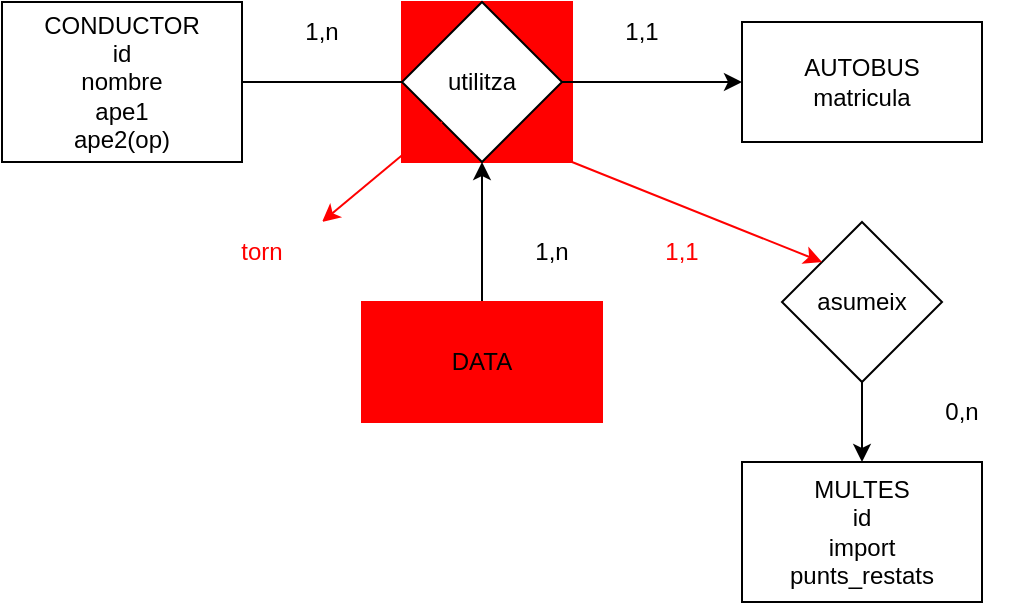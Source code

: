 <mxfile version="20.6.2" type="device"><diagram id="R2lEEEUBdFMjLlhIrx00" name="Page-1"><mxGraphModel dx="769" dy="815" grid="1" gridSize="10" guides="1" tooltips="1" connect="1" arrows="1" fold="1" page="1" pageScale="1" pageWidth="850" pageHeight="1100" math="0" shadow="0" extFonts="Permanent Marker^https://fonts.googleapis.com/css?family=Permanent+Marker"><root><mxCell id="0"/><mxCell id="1" parent="0"/><mxCell id="xMYGmNmRLrrTH1sHzpdq-5" value="" style="rounded=0;whiteSpace=wrap;html=1;strokeColor=#FF0000;fontColor=#FF0000;fillColor=#FF0000;" vertex="1" parent="1"><mxGeometry x="355" y="320" width="85" height="80" as="geometry"/></mxCell><mxCell id="eC7mVOdP4gdj6TyMcAMM-4" style="edgeStyle=orthogonalEdgeStyle;rounded=0;orthogonalLoop=1;jettySize=auto;html=1;exitX=1;exitY=0.5;exitDx=0;exitDy=0;entryX=0;entryY=0.5;entryDx=0;entryDy=0;startArrow=none;" parent="1" source="eC7mVOdP4gdj6TyMcAMM-3" target="eC7mVOdP4gdj6TyMcAMM-2" edge="1"><mxGeometry relative="1" as="geometry"/></mxCell><mxCell id="eC7mVOdP4gdj6TyMcAMM-1" value="&lt;div&gt;CONDUCTOR&lt;/div&gt;&lt;div&gt;id&lt;/div&gt;&lt;div&gt;nombre&lt;/div&gt;&lt;div&gt;ape1&lt;/div&gt;&lt;div&gt;ape2(op)&lt;br&gt;&lt;/div&gt;" style="rounded=0;whiteSpace=wrap;html=1;" parent="1" vertex="1"><mxGeometry x="155" y="320" width="120" height="80" as="geometry"/></mxCell><mxCell id="eC7mVOdP4gdj6TyMcAMM-10" style="edgeStyle=orthogonalEdgeStyle;rounded=0;orthogonalLoop=1;jettySize=auto;html=1;exitX=0.5;exitY=1;exitDx=0;exitDy=0;entryX=0.5;entryY=0;entryDx=0;entryDy=0;startArrow=none;" parent="1" source="eC7mVOdP4gdj6TyMcAMM-11" target="eC7mVOdP4gdj6TyMcAMM-9" edge="1"><mxGeometry relative="1" as="geometry"/></mxCell><mxCell id="eC7mVOdP4gdj6TyMcAMM-2" value="&lt;div&gt;AUTOBUS&lt;/div&gt;&lt;div&gt;matricula&lt;br&gt;&lt;/div&gt;" style="rounded=0;whiteSpace=wrap;html=1;" parent="1" vertex="1"><mxGeometry x="525" y="330" width="120" height="60" as="geometry"/></mxCell><mxCell id="eC7mVOdP4gdj6TyMcAMM-3" value="utilitza" style="rhombus;whiteSpace=wrap;html=1;" parent="1" vertex="1"><mxGeometry x="355" y="320" width="80" height="80" as="geometry"/></mxCell><mxCell id="eC7mVOdP4gdj6TyMcAMM-5" value="" style="edgeStyle=orthogonalEdgeStyle;rounded=0;orthogonalLoop=1;jettySize=auto;html=1;exitX=1;exitY=0.5;exitDx=0;exitDy=0;entryX=0;entryY=0.5;entryDx=0;entryDy=0;endArrow=none;" parent="1" source="eC7mVOdP4gdj6TyMcAMM-1" target="eC7mVOdP4gdj6TyMcAMM-3" edge="1"><mxGeometry relative="1" as="geometry"><mxPoint x="255" y="360" as="sourcePoint"/><mxPoint x="525" y="360" as="targetPoint"/></mxGeometry></mxCell><mxCell id="eC7mVOdP4gdj6TyMcAMM-6" value="1,n" style="text;html=1;strokeColor=none;fillColor=none;align=center;verticalAlign=middle;whiteSpace=wrap;rounded=0;" parent="1" vertex="1"><mxGeometry x="285" y="320" width="60" height="30" as="geometry"/></mxCell><mxCell id="eC7mVOdP4gdj6TyMcAMM-7" value="1,1" style="text;html=1;strokeColor=none;fillColor=none;align=center;verticalAlign=middle;whiteSpace=wrap;rounded=0;" parent="1" vertex="1"><mxGeometry x="445" y="320" width="60" height="30" as="geometry"/></mxCell><mxCell id="eC7mVOdP4gdj6TyMcAMM-9" value="&lt;div&gt;MULTES&lt;/div&gt;&lt;div&gt;id&lt;/div&gt;&lt;div&gt;import&lt;/div&gt;&lt;div&gt;punts_restats&lt;br&gt;&lt;/div&gt;" style="rounded=0;whiteSpace=wrap;html=1;" parent="1" vertex="1"><mxGeometry x="525" y="550" width="120" height="70" as="geometry"/></mxCell><mxCell id="eC7mVOdP4gdj6TyMcAMM-11" value="asumeix" style="rhombus;whiteSpace=wrap;html=1;" parent="1" vertex="1"><mxGeometry x="545" y="430" width="80" height="80" as="geometry"/></mxCell><mxCell id="eC7mVOdP4gdj6TyMcAMM-20" value="0,n" style="text;html=1;strokeColor=none;fillColor=none;align=center;verticalAlign=middle;whiteSpace=wrap;rounded=0;" parent="1" vertex="1"><mxGeometry x="605" y="510" width="60" height="30" as="geometry"/></mxCell><mxCell id="eC7mVOdP4gdj6TyMcAMM-30" style="edgeStyle=orthogonalEdgeStyle;rounded=0;orthogonalLoop=1;jettySize=auto;html=1;entryX=0.5;entryY=1;entryDx=0;entryDy=0;" parent="1" source="eC7mVOdP4gdj6TyMcAMM-29" target="eC7mVOdP4gdj6TyMcAMM-3" edge="1"><mxGeometry relative="1" as="geometry"/></mxCell><mxCell id="eC7mVOdP4gdj6TyMcAMM-29" value="&lt;div&gt;DATA&lt;/div&gt;" style="rounded=0;whiteSpace=wrap;html=1;strokeColor=#FF0000;fillColor=#FF0000;" parent="1" vertex="1"><mxGeometry x="335" y="470" width="120" height="60" as="geometry"/></mxCell><mxCell id="eC7mVOdP4gdj6TyMcAMM-31" value="1,n" style="text;html=1;strokeColor=none;fillColor=none;align=center;verticalAlign=middle;whiteSpace=wrap;rounded=0;" parent="1" vertex="1"><mxGeometry x="400" y="430" width="60" height="30" as="geometry"/></mxCell><mxCell id="xMYGmNmRLrrTH1sHzpdq-3" value="" style="endArrow=classic;html=1;rounded=0;exitX=0;exitY=1;exitDx=0;exitDy=0;strokeColor=#FF0000;entryX=1;entryY=0;entryDx=0;entryDy=0;" edge="1" parent="1" source="eC7mVOdP4gdj6TyMcAMM-3" target="xMYGmNmRLrrTH1sHzpdq-4"><mxGeometry width="50" height="50" relative="1" as="geometry"><mxPoint x="390" y="470" as="sourcePoint"/><mxPoint x="340" y="410" as="targetPoint"/></mxGeometry></mxCell><mxCell id="xMYGmNmRLrrTH1sHzpdq-4" value="&lt;font color=&quot;#ff0000&quot;&gt;torn&lt;/font&gt;" style="text;html=1;strokeColor=#FFFFFF;fillColor=none;align=center;verticalAlign=middle;whiteSpace=wrap;rounded=0;" vertex="1" parent="1"><mxGeometry x="255" y="430" width="60" height="30" as="geometry"/></mxCell><mxCell id="xMYGmNmRLrrTH1sHzpdq-6" value="" style="endArrow=classic;html=1;rounded=0;strokeColor=#FF0000;fontColor=#FF0000;entryX=0;entryY=0;entryDx=0;entryDy=0;exitX=1;exitY=1;exitDx=0;exitDy=0;" edge="1" parent="1" source="xMYGmNmRLrrTH1sHzpdq-5" target="eC7mVOdP4gdj6TyMcAMM-11"><mxGeometry width="50" height="50" relative="1" as="geometry"><mxPoint x="390" y="470" as="sourcePoint"/><mxPoint x="440" y="420" as="targetPoint"/></mxGeometry></mxCell><mxCell id="xMYGmNmRLrrTH1sHzpdq-7" value="1,1" style="text;html=1;strokeColor=none;fillColor=none;align=center;verticalAlign=middle;whiteSpace=wrap;rounded=0;fontColor=#FF0000;" vertex="1" parent="1"><mxGeometry x="465" y="430" width="60" height="30" as="geometry"/></mxCell></root></mxGraphModel></diagram></mxfile>